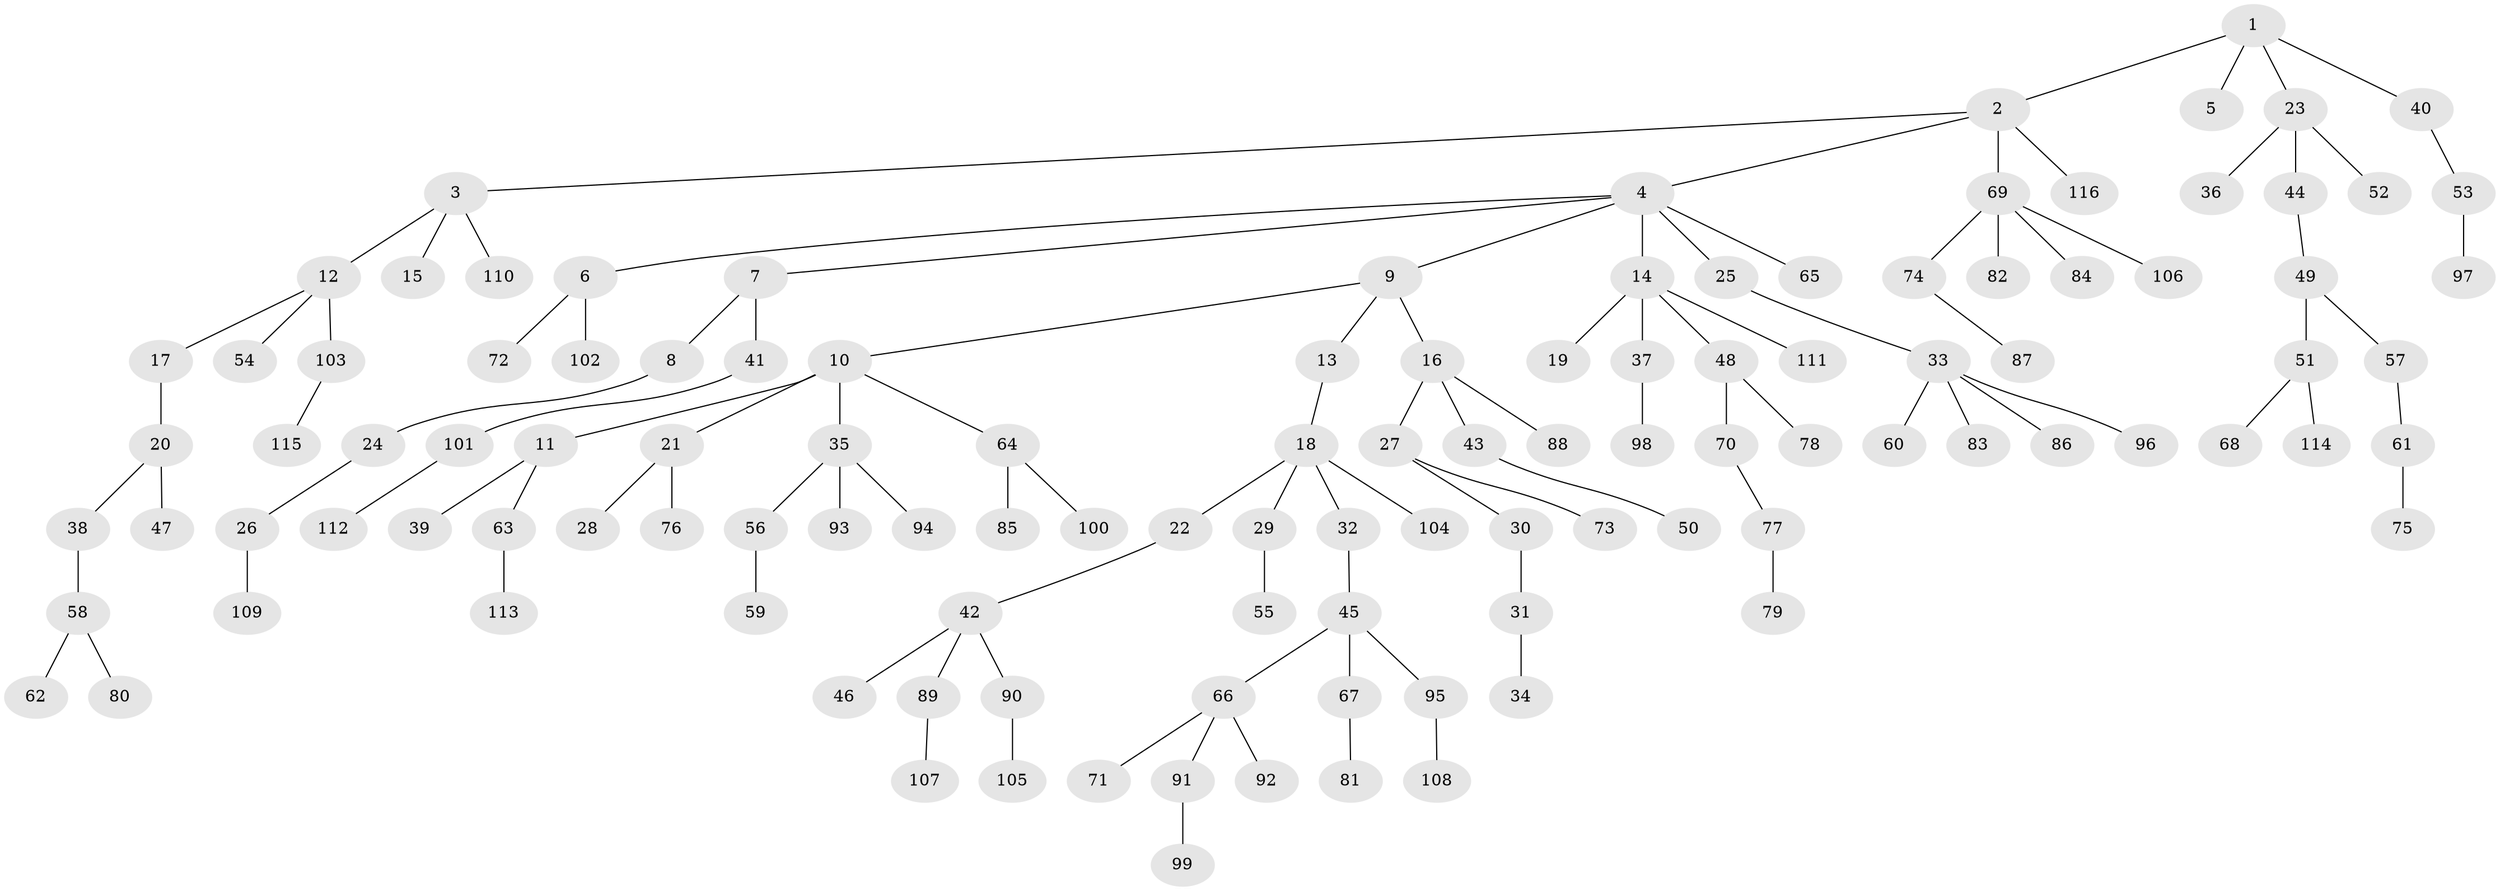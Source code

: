 // coarse degree distribution, {3: 0.10638297872340426, 4: 0.0851063829787234, 2: 0.40425531914893614, 5: 0.02127659574468085, 1: 0.3829787234042553}
// Generated by graph-tools (version 1.1) at 2025/51/03/04/25 22:51:32]
// undirected, 116 vertices, 115 edges
graph export_dot {
  node [color=gray90,style=filled];
  1;
  2;
  3;
  4;
  5;
  6;
  7;
  8;
  9;
  10;
  11;
  12;
  13;
  14;
  15;
  16;
  17;
  18;
  19;
  20;
  21;
  22;
  23;
  24;
  25;
  26;
  27;
  28;
  29;
  30;
  31;
  32;
  33;
  34;
  35;
  36;
  37;
  38;
  39;
  40;
  41;
  42;
  43;
  44;
  45;
  46;
  47;
  48;
  49;
  50;
  51;
  52;
  53;
  54;
  55;
  56;
  57;
  58;
  59;
  60;
  61;
  62;
  63;
  64;
  65;
  66;
  67;
  68;
  69;
  70;
  71;
  72;
  73;
  74;
  75;
  76;
  77;
  78;
  79;
  80;
  81;
  82;
  83;
  84;
  85;
  86;
  87;
  88;
  89;
  90;
  91;
  92;
  93;
  94;
  95;
  96;
  97;
  98;
  99;
  100;
  101;
  102;
  103;
  104;
  105;
  106;
  107;
  108;
  109;
  110;
  111;
  112;
  113;
  114;
  115;
  116;
  1 -- 2;
  1 -- 5;
  1 -- 23;
  1 -- 40;
  2 -- 3;
  2 -- 4;
  2 -- 69;
  2 -- 116;
  3 -- 12;
  3 -- 15;
  3 -- 110;
  4 -- 6;
  4 -- 7;
  4 -- 9;
  4 -- 14;
  4 -- 25;
  4 -- 65;
  6 -- 72;
  6 -- 102;
  7 -- 8;
  7 -- 41;
  8 -- 24;
  9 -- 10;
  9 -- 13;
  9 -- 16;
  10 -- 11;
  10 -- 21;
  10 -- 35;
  10 -- 64;
  11 -- 39;
  11 -- 63;
  12 -- 17;
  12 -- 54;
  12 -- 103;
  13 -- 18;
  14 -- 19;
  14 -- 37;
  14 -- 48;
  14 -- 111;
  16 -- 27;
  16 -- 43;
  16 -- 88;
  17 -- 20;
  18 -- 22;
  18 -- 29;
  18 -- 32;
  18 -- 104;
  20 -- 38;
  20 -- 47;
  21 -- 28;
  21 -- 76;
  22 -- 42;
  23 -- 36;
  23 -- 44;
  23 -- 52;
  24 -- 26;
  25 -- 33;
  26 -- 109;
  27 -- 30;
  27 -- 73;
  29 -- 55;
  30 -- 31;
  31 -- 34;
  32 -- 45;
  33 -- 60;
  33 -- 83;
  33 -- 86;
  33 -- 96;
  35 -- 56;
  35 -- 93;
  35 -- 94;
  37 -- 98;
  38 -- 58;
  40 -- 53;
  41 -- 101;
  42 -- 46;
  42 -- 89;
  42 -- 90;
  43 -- 50;
  44 -- 49;
  45 -- 66;
  45 -- 67;
  45 -- 95;
  48 -- 70;
  48 -- 78;
  49 -- 51;
  49 -- 57;
  51 -- 68;
  51 -- 114;
  53 -- 97;
  56 -- 59;
  57 -- 61;
  58 -- 62;
  58 -- 80;
  61 -- 75;
  63 -- 113;
  64 -- 85;
  64 -- 100;
  66 -- 71;
  66 -- 91;
  66 -- 92;
  67 -- 81;
  69 -- 74;
  69 -- 82;
  69 -- 84;
  69 -- 106;
  70 -- 77;
  74 -- 87;
  77 -- 79;
  89 -- 107;
  90 -- 105;
  91 -- 99;
  95 -- 108;
  101 -- 112;
  103 -- 115;
}

